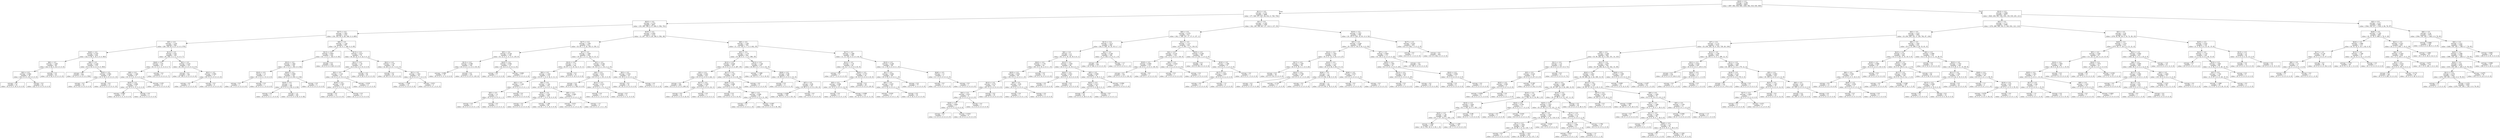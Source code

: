 digraph Tree {
node [shape=box] ;
0 [label="X[20] <= 0.5\nentropy = 3.169\nsamples = 8643\nvalue = [997, 964, 938, 969, 1000, 962, 918, 930, 965]"] ;
1 [label="X[11] <= 0.5\nentropy = 2.721\nsamples = 3966\nvalue = [77, 526, 357, 627, 84, 812, 0, 729, 754]"] ;
0 -> 1 [labeldistance=2.5, labelangle=45, headlabel="True"] ;
2 [label="X[23] <= 0.5\nentropy = 2.374\nsamples = 2657\nvalue = [35, 390, 188, 0, 57, 694, 0, 592, 701]"] ;
1 -> 2 ;
3 [label="X[17] <= 0.5\nentropy = 1.901\nsamples = 1341\nvalue = [34, 183, 85, 0, 28, 346, 0, 0, 665]"] ;
2 -> 3 ;
4 [label="X[5] <= 0.5\nentropy = 1.434\nsamples = 844\nvalue = [28, 156, 63, 0, 27, 0, 0, 0, 570]"] ;
3 -> 4 ;
5 [label="X[26] <= 0.5\nentropy = 0.797\nsamples = 659\nvalue = [22, 0, 58, 0, 16, 0, 0, 0, 563]"] ;
4 -> 5 ;
6 [label="X[8] <= 0.5\nentropy = 1.465\nsamples = 80\nvalue = [22, 0, 42, 0, 16, 0, 0, 0, 0]"] ;
5 -> 6 ;
7 [label="X[2] <= 0.5\nentropy = 0.982\nsamples = 38\nvalue = [22, 0, 0, 0, 16, 0, 0, 0, 0]"] ;
6 -> 7 ;
8 [label="entropy = 0.0\nsamples = 16\nvalue = [0, 0, 0, 0, 16, 0, 0, 0, 0]"] ;
7 -> 8 ;
9 [label="entropy = 0.0\nsamples = 22\nvalue = [22, 0, 0, 0, 0, 0, 0, 0, 0]"] ;
7 -> 9 ;
10 [label="entropy = 0.0\nsamples = 42\nvalue = [0, 0, 42, 0, 0, 0, 0, 0, 0]"] ;
6 -> 10 ;
11 [label="X[8] <= 0.5\nentropy = 0.182\nsamples = 579\nvalue = [0, 0, 16, 0, 0, 0, 0, 0, 563]"] ;
5 -> 11 ;
12 [label="entropy = 0.0\nsamples = 550\nvalue = [0, 0, 0, 0, 0, 0, 0, 0, 550]"] ;
11 -> 12 ;
13 [label="X[22] <= 0.5\nentropy = 0.992\nsamples = 29\nvalue = [0, 0, 16, 0, 0, 0, 0, 0, 13]"] ;
11 -> 13 ;
14 [label="entropy = 0.0\nsamples = 16\nvalue = [0, 0, 16, 0, 0, 0, 0, 0, 0]"] ;
13 -> 14 ;
15 [label="entropy = 0.0\nsamples = 13\nvalue = [0, 0, 0, 0, 0, 0, 0, 0, 13]"] ;
13 -> 15 ;
16 [label="X[13] <= 0.5\nentropy = 0.93\nsamples = 185\nvalue = [6, 156, 5, 0, 11, 0, 0, 0, 7]"] ;
4 -> 16 ;
17 [label="X[26] <= 0.5\nentropy = 1.93\nsamples = 34\nvalue = [0, 11, 5, 0, 11, 0, 0, 0, 7]"] ;
16 -> 17 ;
18 [label="X[8] <= 0.5\nentropy = 1.506\nsamples = 27\nvalue = [0, 11, 5, 0, 11, 0, 0, 0, 0]"] ;
17 -> 18 ;
19 [label="X[24] <= 0.5\nentropy = 0.998\nsamples = 21\nvalue = [0, 10, 0, 0, 11, 0, 0, 0, 0]"] ;
18 -> 19 ;
20 [label="entropy = 0.982\nsamples = 19\nvalue = [0, 8, 0, 0, 11, 0, 0, 0, 0]"] ;
19 -> 20 ;
21 [label="entropy = 0.0\nsamples = 2\nvalue = [0, 2, 0, 0, 0, 0, 0, 0, 0]"] ;
19 -> 21 ;
22 [label="entropy = 0.65\nsamples = 6\nvalue = [0, 1, 5, 0, 0, 0, 0, 0, 0]"] ;
18 -> 22 ;
23 [label="entropy = 0.0\nsamples = 7\nvalue = [0, 0, 0, 0, 0, 0, 0, 0, 7]"] ;
17 -> 23 ;
24 [label="X[2] <= 0.5\nentropy = 0.241\nsamples = 151\nvalue = [6, 145, 0, 0, 0, 0, 0, 0, 0]"] ;
16 -> 24 ;
25 [label="entropy = 0.0\nsamples = 140\nvalue = [0, 140, 0, 0, 0, 0, 0, 0, 0]"] ;
24 -> 25 ;
26 [label="X[21] <= 0.5\nentropy = 0.994\nsamples = 11\nvalue = [6, 5, 0, 0, 0, 0, 0, 0, 0]"] ;
24 -> 26 ;
27 [label="entropy = 0.0\nsamples = 5\nvalue = [0, 5, 0, 0, 0, 0, 0, 0, 0]"] ;
26 -> 27 ;
28 [label="entropy = 0.0\nsamples = 6\nvalue = [6, 0, 0, 0, 0, 0, 0, 0, 0]"] ;
26 -> 28 ;
29 [label="X[8] <= 0.5\nentropy = 1.342\nsamples = 497\nvalue = [6, 27, 22, 0, 1, 346, 0, 0, 95]"] ;
3 -> 29 ;
30 [label="X[13] <= 0.5\nentropy = 0.807\nsamples = 418\nvalue = [0, 1, 0, 0, 1, 324, 0, 0, 92]"] ;
29 -> 30 ;
31 [label="X[12] <= 0.5\nentropy = 1.082\nsamples = 193\nvalue = [0, 1, 0, 0, 1, 99, 0, 0, 92]"] ;
30 -> 31 ;
32 [label="X[10] <= 0.5\nentropy = 1.0\nsamples = 2\nvalue = [0, 1, 0, 0, 1, 0, 0, 0, 0]"] ;
31 -> 32 ;
33 [label="entropy = 0.0\nsamples = 1\nvalue = [0, 1, 0, 0, 0, 0, 0, 0, 0]"] ;
32 -> 33 ;
34 [label="entropy = 0.0\nsamples = 1\nvalue = [0, 0, 0, 0, 1, 0, 0, 0, 0]"] ;
32 -> 34 ;
35 [label="X[24] <= 0.5\nentropy = 0.999\nsamples = 191\nvalue = [0, 0, 0, 0, 0, 99, 0, 0, 92]"] ;
31 -> 35 ;
36 [label="X[18] <= 0.5\nentropy = 1.0\nsamples = 186\nvalue = [0, 0, 0, 0, 0, 94, 0, 0, 92]"] ;
35 -> 36 ;
37 [label="entropy = 0.0\nsamples = 1\nvalue = [0, 0, 0, 0, 0, 1, 0, 0, 0]"] ;
36 -> 37 ;
38 [label="entropy = 1.0\nsamples = 185\nvalue = [0, 0, 0, 0, 0, 93, 0, 0, 92]"] ;
36 -> 38 ;
39 [label="entropy = 0.0\nsamples = 5\nvalue = [0, 0, 0, 0, 0, 5, 0, 0, 0]"] ;
35 -> 39 ;
40 [label="entropy = 0.0\nsamples = 225\nvalue = [0, 0, 0, 0, 0, 225, 0, 0, 0]"] ;
30 -> 40 ;
41 [label="X[13] <= 0.5\nentropy = 2.017\nsamples = 79\nvalue = [6, 26, 22, 0, 0, 22, 0, 0, 3]"] ;
29 -> 41 ;
42 [label="X[21] <= 0.5\nentropy = 1.34\nsamples = 41\nvalue = [4, 0, 22, 0, 0, 15, 0, 0, 0]"] ;
41 -> 42 ;
43 [label="X[2] <= 0.5\nentropy = 1.125\nsamples = 21\nvalue = [4, 0, 2, 0, 0, 15, 0, 0, 0]"] ;
42 -> 43 ;
44 [label="X[18] <= 0.5\nentropy = 0.567\nsamples = 15\nvalue = [0, 0, 2, 0, 0, 13, 0, 0, 0]"] ;
43 -> 44 ;
45 [label="entropy = 0.0\nsamples = 13\nvalue = [0, 0, 0, 0, 0, 13, 0, 0, 0]"] ;
44 -> 45 ;
46 [label="entropy = 0.0\nsamples = 2\nvalue = [0, 0, 2, 0, 0, 0, 0, 0, 0]"] ;
44 -> 46 ;
47 [label="entropy = 0.918\nsamples = 6\nvalue = [4, 0, 0, 0, 0, 2, 0, 0, 0]"] ;
43 -> 47 ;
48 [label="entropy = 0.0\nsamples = 20\nvalue = [0, 0, 20, 0, 0, 0, 0, 0, 0]"] ;
42 -> 48 ;
49 [label="X[21] <= 0.5\nentropy = 1.337\nsamples = 38\nvalue = [2, 26, 0, 0, 0, 7, 0, 0, 3]"] ;
41 -> 49 ;
50 [label="entropy = 0.0\nsamples = 20\nvalue = [0, 20, 0, 0, 0, 0, 0, 0, 0]"] ;
49 -> 50 ;
51 [label="X[1] <= 0.5\nentropy = 1.841\nsamples = 18\nvalue = [2, 6, 0, 0, 0, 7, 0, 0, 3]"] ;
49 -> 51 ;
52 [label="entropy = 1.449\nsamples = 14\nvalue = [2, 6, 0, 0, 0, 6, 0, 0, 0]"] ;
51 -> 52 ;
53 [label="entropy = 0.811\nsamples = 4\nvalue = [0, 0, 0, 0, 0, 1, 0, 0, 3]"] ;
51 -> 53 ;
54 [label="X[19] <= 0.5\nentropy = 2.004\nsamples = 1316\nvalue = [1, 207, 103, 0, 29, 348, 0, 592, 36]"] ;
2 -> 54 ;
55 [label="X[17] <= 0.5\nentropy = 1.585\nsamples = 612\nvalue = [0, 95, 1, 0, 22, 343, 0, 150, 1]"] ;
54 -> 55 ;
56 [label="X[5] <= 0.5\nentropy = 0.744\nsamples = 158\nvalue = [0, 12, 0, 0, 11, 0, 0, 135, 0]"] ;
55 -> 56 ;
57 [label="X[13] <= 0.5\nentropy = 0.389\nsamples = 144\nvalue = [0, 0, 0, 0, 11, 0, 0, 133, 0]"] ;
56 -> 57 ;
58 [label="entropy = 0.982\nsamples = 19\nvalue = [0, 0, 0, 0, 11, 0, 0, 8, 0]"] ;
57 -> 58 ;
59 [label="entropy = 0.0\nsamples = 125\nvalue = [0, 0, 0, 0, 0, 0, 0, 125, 0]"] ;
57 -> 59 ;
60 [label="X[25] <= 0.5\nentropy = 0.592\nsamples = 14\nvalue = [0, 12, 0, 0, 0, 0, 0, 2, 0]"] ;
56 -> 60 ;
61 [label="entropy = 0.0\nsamples = 7\nvalue = [0, 7, 0, 0, 0, 0, 0, 0, 0]"] ;
60 -> 61 ;
62 [label="entropy = 0.863\nsamples = 7\nvalue = [0, 5, 0, 0, 0, 0, 0, 2, 0]"] ;
60 -> 62 ;
63 [label="X[7] <= 0.5\nentropy = 1.085\nsamples = 454\nvalue = [0, 83, 1, 0, 11, 343, 0, 15, 1]"] ;
55 -> 63 ;
64 [label="X[14] <= 0.5\nentropy = 1.73\nsamples = 124\nvalue = [0, 67, 1, 0, 10, 32, 0, 13, 1]"] ;
63 -> 64 ;
65 [label="X[0] <= 0.5\nentropy = 1.442\nsamples = 114\nvalue = [0, 67, 1, 0, 0, 32, 0, 13, 1]"] ;
64 -> 65 ;
66 [label="X[2] <= 0.5\nentropy = 1.149\nsamples = 7\nvalue = [0, 0, 0, 0, 0, 5, 0, 1, 1]"] ;
65 -> 66 ;
67 [label="X[5] <= 0.5\nentropy = 1.0\nsamples = 2\nvalue = [0, 0, 0, 0, 0, 0, 0, 1, 1]"] ;
66 -> 67 ;
68 [label="entropy = 0.0\nsamples = 1\nvalue = [0, 0, 0, 0, 0, 0, 0, 1, 0]"] ;
67 -> 68 ;
69 [label="entropy = 0.0\nsamples = 1\nvalue = [0, 0, 0, 0, 0, 0, 0, 0, 1]"] ;
67 -> 69 ;
70 [label="entropy = 0.0\nsamples = 5\nvalue = [0, 0, 0, 0, 0, 5, 0, 0, 0]"] ;
66 -> 70 ;
71 [label="X[4] <= 0.5\nentropy = 1.341\nsamples = 107\nvalue = [0, 67, 1, 0, 0, 27, 0, 12, 0]"] ;
65 -> 71 ;
72 [label="X[26] <= 0.5\nentropy = 1.254\nsamples = 100\nvalue = [0, 67, 1, 0, 0, 23, 0, 9, 0]"] ;
71 -> 72 ;
73 [label="entropy = 0.0\nsamples = 6\nvalue = [0, 6, 0, 0, 0, 0, 0, 0, 0]"] ;
72 -> 73 ;
74 [label="entropy = 1.296\nsamples = 94\nvalue = [0, 61, 1, 0, 0, 23, 0, 9, 0]"] ;
72 -> 74 ;
75 [label="X[6] <= 0.5\nentropy = 0.985\nsamples = 7\nvalue = [0, 0, 0, 0, 0, 4, 0, 3, 0]"] ;
71 -> 75 ;
76 [label="entropy = 0.971\nsamples = 5\nvalue = [0, 0, 0, 0, 0, 3, 0, 2, 0]"] ;
75 -> 76 ;
77 [label="entropy = 1.0\nsamples = 2\nvalue = [0, 0, 0, 0, 0, 1, 0, 1, 0]"] ;
75 -> 77 ;
78 [label="entropy = 0.0\nsamples = 10\nvalue = [0, 0, 0, 0, 10, 0, 0, 0, 0]"] ;
64 -> 78 ;
79 [label="X[1] <= 0.5\nentropy = 0.362\nsamples = 330\nvalue = [0, 16, 0, 0, 1, 311, 0, 2, 0]"] ;
63 -> 79 ;
80 [label="X[4] <= 0.5\nentropy = 0.031\nsamples = 312\nvalue = [0, 0, 0, 0, 1, 311, 0, 0, 0]"] ;
79 -> 80 ;
81 [label="entropy = 0.0\nsamples = 300\nvalue = [0, 0, 0, 0, 0, 300, 0, 0, 0]"] ;
80 -> 81 ;
82 [label="X[12] <= 0.5\nentropy = 0.414\nsamples = 12\nvalue = [0, 0, 0, 0, 1, 11, 0, 0, 0]"] ;
80 -> 82 ;
83 [label="entropy = 0.0\nsamples = 1\nvalue = [0, 0, 0, 0, 1, 0, 0, 0, 0]"] ;
82 -> 83 ;
84 [label="entropy = 0.0\nsamples = 11\nvalue = [0, 0, 0, 0, 0, 11, 0, 0, 0]"] ;
82 -> 84 ;
85 [label="X[3] <= 0.5\nentropy = 0.503\nsamples = 18\nvalue = [0, 16, 0, 0, 0, 0, 0, 2, 0]"] ;
79 -> 85 ;
86 [label="entropy = 0.0\nsamples = 16\nvalue = [0, 16, 0, 0, 0, 0, 0, 0, 0]"] ;
85 -> 86 ;
87 [label="entropy = 0.0\nsamples = 2\nvalue = [0, 0, 0, 0, 0, 0, 0, 2, 0]"] ;
85 -> 87 ;
88 [label="X[8] <= 0.5\nentropy = 1.593\nsamples = 704\nvalue = [1, 112, 102, 0, 7, 5, 0, 442, 35]"] ;
54 -> 88 ;
89 [label="X[5] <= 0.5\nentropy = 1.175\nsamples = 544\nvalue = [0, 99, 0, 0, 7, 5, 0, 398, 35]"] ;
88 -> 89 ;
90 [label="X[12] <= 0.5\nentropy = 0.629\nsamples = 307\nvalue = [0, 0, 0, 0, 0, 5, 0, 267, 35]"] ;
89 -> 90 ;
91 [label="X[3] <= 0.5\nentropy = 0.041\nsamples = 223\nvalue = [0, 0, 0, 0, 0, 0, 0, 222, 1]"] ;
90 -> 91 ;
92 [label="entropy = 0.0\nsamples = 200\nvalue = [0, 0, 0, 0, 0, 0, 0, 200, 0]"] ;
91 -> 92 ;
93 [label="X[17] <= 0.5\nentropy = 0.258\nsamples = 23\nvalue = [0, 0, 0, 0, 0, 0, 0, 22, 1]"] ;
91 -> 93 ;
94 [label="entropy = 0.0\nsamples = 22\nvalue = [0, 0, 0, 0, 0, 0, 0, 22, 0]"] ;
93 -> 94 ;
95 [label="entropy = 0.0\nsamples = 1\nvalue = [0, 0, 0, 0, 0, 0, 0, 0, 1]"] ;
93 -> 95 ;
96 [label="X[17] <= 0.5\nentropy = 1.253\nsamples = 84\nvalue = [0, 0, 0, 0, 0, 5, 0, 45, 34]"] ;
90 -> 96 ;
97 [label="X[26] <= 0.5\nentropy = 0.986\nsamples = 79\nvalue = [0, 0, 0, 0, 0, 0, 0, 45, 34]"] ;
96 -> 97 ;
98 [label="entropy = 0.0\nsamples = 14\nvalue = [0, 0, 0, 0, 0, 0, 0, 14, 0]"] ;
97 -> 98 ;
99 [label="X[6] <= 0.5\nentropy = 0.998\nsamples = 65\nvalue = [0, 0, 0, 0, 0, 0, 0, 31, 34]"] ;
97 -> 99 ;
100 [label="entropy = 0.0\nsamples = 1\nvalue = [0, 0, 0, 0, 0, 0, 0, 1, 0]"] ;
99 -> 100 ;
101 [label="entropy = 0.997\nsamples = 64\nvalue = [0, 0, 0, 0, 0, 0, 0, 30, 34]"] ;
99 -> 101 ;
102 [label="entropy = 0.0\nsamples = 5\nvalue = [0, 0, 0, 0, 0, 5, 0, 0, 0]"] ;
96 -> 102 ;
103 [label="X[12] <= 0.5\nentropy = 1.149\nsamples = 237\nvalue = [0, 99, 0, 0, 7, 0, 0, 131, 0]"] ;
89 -> 103 ;
104 [label="entropy = 1.468\nsamples = 45\nvalue = [0, 19, 0, 0, 7, 0, 0, 19, 0]"] ;
103 -> 104 ;
105 [label="X[26] <= 0.5\nentropy = 0.98\nsamples = 192\nvalue = [0, 80, 0, 0, 0, 0, 0, 112, 0]"] ;
103 -> 105 ;
106 [label="entropy = 0.0\nsamples = 11\nvalue = [0, 0, 0, 0, 0, 0, 0, 11, 0]"] ;
105 -> 106 ;
107 [label="X[7] <= 0.5\nentropy = 0.99\nsamples = 181\nvalue = [0, 80, 0, 0, 0, 0, 0, 101, 0]"] ;
105 -> 107 ;
108 [label="entropy = 0.989\nsamples = 180\nvalue = [0, 79, 0, 0, 0, 0, 0, 101, 0]"] ;
107 -> 108 ;
109 [label="entropy = 0.0\nsamples = 1\nvalue = [0, 1, 0, 0, 0, 0, 0, 0, 0]"] ;
107 -> 109 ;
110 [label="X[17] <= 0.5\nentropy = 1.266\nsamples = 160\nvalue = [1, 13, 102, 0, 0, 0, 0, 44, 0]"] ;
88 -> 110 ;
111 [label="X[12] <= 0.5\nentropy = 1.18\nsamples = 62\nvalue = [0, 12, 7, 0, 0, 0, 0, 43, 0]"] ;
110 -> 111 ;
112 [label="entropy = 0.0\nsamples = 7\nvalue = [0, 0, 7, 0, 0, 0, 0, 0, 0]"] ;
111 -> 112 ;
113 [label="X[25] <= 0.5\nentropy = 0.757\nsamples = 55\nvalue = [0, 12, 0, 0, 0, 0, 0, 43, 0]"] ;
111 -> 113 ;
114 [label="X[5] <= 0.5\nentropy = 0.996\nsamples = 26\nvalue = [0, 12, 0, 0, 0, 0, 0, 14, 0]"] ;
113 -> 114 ;
115 [label="entropy = 0.0\nsamples = 3\nvalue = [0, 0, 0, 0, 0, 0, 0, 3, 0]"] ;
114 -> 115 ;
116 [label="entropy = 0.999\nsamples = 23\nvalue = [0, 12, 0, 0, 0, 0, 0, 11, 0]"] ;
114 -> 116 ;
117 [label="entropy = 0.0\nsamples = 29\nvalue = [0, 0, 0, 0, 0, 0, 0, 29, 0]"] ;
113 -> 117 ;
118 [label="X[10] <= 0.5\nentropy = 0.246\nsamples = 98\nvalue = [1, 1, 95, 0, 0, 0, 0, 1, 0]"] ;
110 -> 118 ;
119 [label="X[1] <= 0.5\nentropy = 0.084\nsamples = 96\nvalue = [0, 0, 95, 0, 0, 0, 0, 1, 0]"] ;
118 -> 119 ;
120 [label="X[5] <= 0.5\nentropy = 0.297\nsamples = 19\nvalue = [0, 0, 18, 0, 0, 0, 0, 1, 0]"] ;
119 -> 120 ;
121 [label="entropy = 0.918\nsamples = 3\nvalue = [0, 0, 2, 0, 0, 0, 0, 1, 0]"] ;
120 -> 121 ;
122 [label="entropy = 0.0\nsamples = 16\nvalue = [0, 0, 16, 0, 0, 0, 0, 0, 0]"] ;
120 -> 122 ;
123 [label="entropy = 0.0\nsamples = 77\nvalue = [0, 0, 77, 0, 0, 0, 0, 0, 0]"] ;
119 -> 123 ;
124 [label="X[26] <= 0.5\nentropy = 1.0\nsamples = 2\nvalue = [1, 1, 0, 0, 0, 0, 0, 0, 0]"] ;
118 -> 124 ;
125 [label="entropy = 0.0\nsamples = 1\nvalue = [0, 1, 0, 0, 0, 0, 0, 0, 0]"] ;
124 -> 125 ;
126 [label="entropy = 0.0\nsamples = 1\nvalue = [1, 0, 0, 0, 0, 0, 0, 0, 0]"] ;
124 -> 126 ;
127 [label="X[1] <= 0.5\nentropy = 2.345\nsamples = 1309\nvalue = [42, 136, 169, 627, 27, 118, 0, 137, 53]"] ;
1 -> 127 ;
128 [label="X[6] <= 0.5\nentropy = 2.279\nsamples = 511\nvalue = [42, 1, 169, 107, 17, 37, 0, 137, 1]"] ;
127 -> 128 ;
129 [label="X[13] <= 0.5\nentropy = 1.873\nsamples = 289\nvalue = [42, 0, 169, 19, 16, 35, 0, 7, 1]"] ;
128 -> 129 ;
130 [label="X[0] <= 0.5\nentropy = 2.3\nsamples = 123\nvalue = [41, 0, 5, 19, 16, 35, 0, 6, 1]"] ;
129 -> 130 ;
131 [label="X[22] <= 0.5\nentropy = 1.178\nsamples = 63\nvalue = [41, 0, 0, 19, 2, 0, 0, 1, 0]"] ;
130 -> 131 ;
132 [label="X[25] <= 0.5\nentropy = 0.854\nsamples = 49\nvalue = [41, 0, 0, 5, 2, 0, 0, 1, 0]"] ;
131 -> 132 ;
133 [label="X[12] <= 0.5\nentropy = 0.271\nsamples = 43\nvalue = [41, 0, 0, 0, 2, 0, 0, 0, 0]"] ;
132 -> 133 ;
134 [label="X[4] <= 0.5\nentropy = 0.811\nsamples = 8\nvalue = [6, 0, 0, 0, 2, 0, 0, 0, 0]"] ;
133 -> 134 ;
135 [label="X[26] <= 0.5\nentropy = 0.863\nsamples = 7\nvalue = [5, 0, 0, 0, 2, 0, 0, 0, 0]"] ;
134 -> 135 ;
136 [label="entropy = 0.0\nsamples = 1\nvalue = [1, 0, 0, 0, 0, 0, 0, 0, 0]"] ;
135 -> 136 ;
137 [label="entropy = 0.918\nsamples = 6\nvalue = [4, 0, 0, 0, 2, 0, 0, 0, 0]"] ;
135 -> 137 ;
138 [label="entropy = 0.0\nsamples = 1\nvalue = [1, 0, 0, 0, 0, 0, 0, 0, 0]"] ;
134 -> 138 ;
139 [label="entropy = 0.0\nsamples = 35\nvalue = [35, 0, 0, 0, 0, 0, 0, 0, 0]"] ;
133 -> 139 ;
140 [label="X[5] <= 0.5\nentropy = 0.65\nsamples = 6\nvalue = [0, 0, 0, 5, 0, 0, 0, 1, 0]"] ;
132 -> 140 ;
141 [label="entropy = 0.0\nsamples = 1\nvalue = [0, 0, 0, 0, 0, 0, 0, 1, 0]"] ;
140 -> 141 ;
142 [label="entropy = 0.0\nsamples = 5\nvalue = [0, 0, 0, 5, 0, 0, 0, 0, 0]"] ;
140 -> 142 ;
143 [label="entropy = 0.0\nsamples = 14\nvalue = [0, 0, 0, 14, 0, 0, 0, 0, 0]"] ;
131 -> 143 ;
144 [label="X[12] <= 0.5\nentropy = 1.639\nsamples = 60\nvalue = [0, 0, 5, 0, 14, 35, 0, 5, 1]"] ;
130 -> 144 ;
145 [label="X[22] <= 0.5\nentropy = 0.831\nsamples = 19\nvalue = [0, 0, 5, 0, 14, 0, 0, 0, 0]"] ;
144 -> 145 ;
146 [label="entropy = 0.0\nsamples = 5\nvalue = [0, 0, 5, 0, 0, 0, 0, 0, 0]"] ;
145 -> 146 ;
147 [label="entropy = 0.0\nsamples = 14\nvalue = [0, 0, 0, 0, 14, 0, 0, 0, 0]"] ;
145 -> 147 ;
148 [label="X[5] <= 0.5\nentropy = 0.696\nsamples = 41\nvalue = [0, 0, 0, 0, 0, 35, 0, 5, 1]"] ;
144 -> 148 ;
149 [label="X[22] <= 0.5\nentropy = 0.211\nsamples = 30\nvalue = [0, 0, 0, 0, 0, 29, 0, 0, 1]"] ;
148 -> 149 ;
150 [label="entropy = 0.0\nsamples = 29\nvalue = [0, 0, 0, 0, 0, 29, 0, 0, 0]"] ;
149 -> 150 ;
151 [label="entropy = 0.0\nsamples = 1\nvalue = [0, 0, 0, 0, 0, 0, 0, 0, 1]"] ;
149 -> 151 ;
152 [label="entropy = 0.994\nsamples = 11\nvalue = [0, 0, 0, 0, 0, 6, 0, 5, 0]"] ;
148 -> 152 ;
153 [label="X[2] <= 0.5\nentropy = 0.106\nsamples = 166\nvalue = [1, 0, 164, 0, 0, 0, 0, 1, 0]"] ;
129 -> 153 ;
154 [label="entropy = 0.0\nsamples = 164\nvalue = [0, 0, 164, 0, 0, 0, 0, 0, 0]"] ;
153 -> 154 ;
155 [label="entropy = 1.0\nsamples = 2\nvalue = [1, 0, 0, 0, 0, 0, 0, 1, 0]"] ;
153 -> 155 ;
156 [label="X[21] <= 0.5\nentropy = 1.113\nsamples = 222\nvalue = [0, 1, 0, 88, 1, 2, 0, 130, 0]"] ;
128 -> 156 ;
157 [label="X[2] <= 0.5\nentropy = 0.218\nsamples = 134\nvalue = [0, 1, 0, 3, 0, 0, 0, 130, 0]"] ;
156 -> 157 ;
158 [label="X[18] <= 0.5\nentropy = 0.065\nsamples = 131\nvalue = [0, 0, 0, 1, 0, 0, 0, 130, 0]"] ;
157 -> 158 ;
159 [label="entropy = 0.0\nsamples = 130\nvalue = [0, 0, 0, 0, 0, 0, 0, 130, 0]"] ;
158 -> 159 ;
160 [label="entropy = 0.0\nsamples = 1\nvalue = [0, 0, 0, 1, 0, 0, 0, 0, 0]"] ;
158 -> 160 ;
161 [label="X[4] <= 0.5\nentropy = 0.918\nsamples = 3\nvalue = [0, 1, 0, 2, 0, 0, 0, 0, 0]"] ;
157 -> 161 ;
162 [label="entropy = 0.0\nsamples = 1\nvalue = [0, 1, 0, 0, 0, 0, 0, 0, 0]"] ;
161 -> 162 ;
163 [label="entropy = 0.0\nsamples = 2\nvalue = [0, 0, 0, 2, 0, 0, 0, 0, 0]"] ;
161 -> 163 ;
164 [label="X[25] <= 0.5\nentropy = 0.246\nsamples = 88\nvalue = [0, 0, 0, 85, 1, 2, 0, 0, 0]"] ;
156 -> 164 ;
165 [label="entropy = 0.0\nsamples = 80\nvalue = [0, 0, 0, 80, 0, 0, 0, 0, 0]"] ;
164 -> 165 ;
166 [label="X[16] <= 0.5\nentropy = 1.299\nsamples = 8\nvalue = [0, 0, 0, 5, 1, 2, 0, 0, 0]"] ;
164 -> 166 ;
167 [label="X[17] <= 0.5\nentropy = 0.863\nsamples = 7\nvalue = [0, 0, 0, 5, 0, 2, 0, 0, 0]"] ;
166 -> 167 ;
168 [label="entropy = 0.0\nsamples = 3\nvalue = [0, 0, 0, 3, 0, 0, 0, 0, 0]"] ;
167 -> 168 ;
169 [label="entropy = 1.0\nsamples = 4\nvalue = [0, 0, 0, 2, 0, 2, 0, 0, 0]"] ;
167 -> 169 ;
170 [label="entropy = 0.0\nsamples = 1\nvalue = [0, 0, 0, 0, 1, 0, 0, 0, 0]"] ;
166 -> 170 ;
171 [label="X[19] <= 0.5\nentropy = 1.507\nsamples = 798\nvalue = [0, 135, 0, 520, 10, 81, 0, 0, 52]"] ;
127 -> 171 ;
172 [label="X[5] <= 0.5\nentropy = 2.028\nsamples = 395\nvalue = [0, 135, 0, 118, 9, 81, 0, 0, 52]"] ;
171 -> 172 ;
173 [label="X[12] <= 0.5\nentropy = 1.502\nsamples = 224\nvalue = [0, 0, 0, 112, 4, 81, 0, 0, 27]"] ;
172 -> 173 ;
174 [label="X[17] <= 0.5\nentropy = 1.387\nsamples = 59\nvalue = [0, 0, 0, 30, 4, 1, 0, 0, 24]"] ;
173 -> 174 ;
175 [label="entropy = 0.0\nsamples = 30\nvalue = [0, 0, 0, 30, 0, 0, 0, 0, 0]"] ;
174 -> 175 ;
176 [label="X[22] <= 0.5\nentropy = 0.788\nsamples = 29\nvalue = [0, 0, 0, 0, 4, 1, 0, 0, 24]"] ;
174 -> 176 ;
177 [label="entropy = 0.0\nsamples = 24\nvalue = [0, 0, 0, 0, 0, 0, 0, 0, 24]"] ;
176 -> 177 ;
178 [label="entropy = 0.722\nsamples = 5\nvalue = [0, 0, 0, 0, 4, 1, 0, 0, 0]"] ;
176 -> 178 ;
179 [label="X[16] <= 0.5\nentropy = 1.113\nsamples = 165\nvalue = [0, 0, 0, 82, 0, 80, 0, 0, 3]"] ;
173 -> 179 ;
180 [label="X[26] <= 0.5\nentropy = 1.0\nsamples = 160\nvalue = [0, 0, 0, 80, 0, 80, 0, 0, 0]"] ;
179 -> 180 ;
181 [label="entropy = 0.0\nsamples = 4\nvalue = [0, 0, 0, 0, 0, 4, 0, 0, 0]"] ;
180 -> 181 ;
182 [label="entropy = 1.0\nsamples = 156\nvalue = [0, 0, 0, 80, 0, 76, 0, 0, 0]"] ;
180 -> 182 ;
183 [label="X[26] <= 0.5\nentropy = 0.971\nsamples = 5\nvalue = [0, 0, 0, 2, 0, 0, 0, 0, 3]"] ;
179 -> 183 ;
184 [label="entropy = 0.0\nsamples = 2\nvalue = [0, 0, 0, 2, 0, 0, 0, 0, 0]"] ;
183 -> 184 ;
185 [label="entropy = 0.0\nsamples = 3\nvalue = [0, 0, 0, 0, 0, 0, 0, 0, 3]"] ;
183 -> 185 ;
186 [label="X[7] <= 0.5\nentropy = 0.993\nsamples = 171\nvalue = [0, 135, 0, 6, 5, 0, 0, 0, 25]"] ;
172 -> 186 ;
187 [label="X[24] <= 0.5\nentropy = 1.581\nsamples = 41\nvalue = [0, 5, 0, 6, 5, 0, 0, 0, 25]"] ;
186 -> 187 ;
188 [label="X[13] <= 0.5\nentropy = 0.65\nsamples = 30\nvalue = [0, 0, 0, 0, 5, 0, 0, 0, 25]"] ;
187 -> 188 ;
189 [label="entropy = 0.0\nsamples = 5\nvalue = [0, 0, 0, 0, 5, 0, 0, 0, 0]"] ;
188 -> 189 ;
190 [label="entropy = 0.0\nsamples = 25\nvalue = [0, 0, 0, 0, 0, 0, 0, 0, 25]"] ;
188 -> 190 ;
191 [label="X[22] <= 0.5\nentropy = 0.994\nsamples = 11\nvalue = [0, 5, 0, 6, 0, 0, 0, 0, 0]"] ;
187 -> 191 ;
192 [label="entropy = 0.0\nsamples = 6\nvalue = [0, 0, 0, 6, 0, 0, 0, 0, 0]"] ;
191 -> 192 ;
193 [label="entropy = 0.0\nsamples = 5\nvalue = [0, 5, 0, 0, 0, 0, 0, 0, 0]"] ;
191 -> 193 ;
194 [label="entropy = 0.0\nsamples = 130\nvalue = [0, 130, 0, 0, 0, 0, 0, 0, 0]"] ;
186 -> 194 ;
195 [label="X[17] <= 0.5\nentropy = 0.025\nsamples = 403\nvalue = [0, 0, 0, 402, 1, 0, 0, 0, 0]"] ;
171 -> 195 ;
196 [label="entropy = 0.0\nsamples = 1\nvalue = [0, 0, 0, 0, 1, 0, 0, 0, 0]"] ;
195 -> 196 ;
197 [label="entropy = 0.0\nsamples = 402\nvalue = [0, 0, 0, 402, 0, 0, 0, 0, 0]"] ;
195 -> 197 ;
198 [label="X[14] <= 0.5\nentropy = 2.909\nsamples = 4677\nvalue = [920, 438, 581, 342, 916, 150, 918, 201, 211]"] ;
0 -> 198 [labeldistance=2.5, labelangle=-45, headlabel="False"] ;
199 [label="X[2] <= 0.5\nentropy = 2.711\nsamples = 2596\nvalue = [376, 296, 364, 341, 0, 148, 834, 123, 114]"] ;
198 -> 199 ;
200 [label="X[4] <= 0.5\nentropy = 2.437\nsamples = 1952\nvalue = [0, 254, 295, 321, 0, 129, 762, 87, 104]"] ;
199 -> 200 ;
201 [label="X[7] <= 0.5\nentropy = 2.172\nsamples = 1533\nvalue = [0, 254, 262, 55, 0, 103, 729, 26, 104]"] ;
200 -> 201 ;
202 [label="X[8] <= 0.5\nentropy = 2.304\nsamples = 909\nvalue = [0, 59, 262, 42, 0, 100, 331, 14, 101]"] ;
201 -> 202 ;
203 [label="X[11] <= 0.5\nentropy = 1.27\nsamples = 147\nvalue = [0, 0, 0, 0, 0, 67, 9, 0, 71]"] ;
202 -> 203 ;
204 [label="X[3] <= 0.5\nentropy = 0.525\nsamples = 76\nvalue = [0, 0, 0, 0, 0, 67, 9, 0, 0]"] ;
203 -> 204 ;
205 [label="X[22] <= 0.5\nentropy = 0.991\nsamples = 9\nvalue = [0, 0, 0, 0, 0, 5, 4, 0, 0]"] ;
204 -> 205 ;
206 [label="entropy = 0.954\nsamples = 8\nvalue = [0, 0, 0, 0, 0, 5, 3, 0, 0]"] ;
205 -> 206 ;
207 [label="entropy = 0.0\nsamples = 1\nvalue = [0, 0, 0, 0, 0, 0, 1, 0, 0]"] ;
205 -> 207 ;
208 [label="entropy = 0.383\nsamples = 67\nvalue = [0, 0, 0, 0, 0, 62, 5, 0, 0]"] ;
204 -> 208 ;
209 [label="entropy = 0.0\nsamples = 71\nvalue = [0, 0, 0, 0, 0, 0, 0, 0, 71]"] ;
203 -> 209 ;
210 [label="X[21] <= 0.5\nentropy = 2.057\nsamples = 762\nvalue = [0, 59, 262, 42, 0, 33, 322, 14, 30]"] ;
202 -> 210 ;
211 [label="X[22] <= 0.5\nentropy = 1.943\nsamples = 719\nvalue = [0, 59, 262, 42, 0, 24, 309, 14, 9]"] ;
210 -> 211 ;
212 [label="X[1] <= 0.5\nentropy = 1.888\nsamples = 600\nvalue = [0, 30, 247, 32, 0, 22, 246, 14, 9]"] ;
211 -> 212 ;
213 [label="X[10] <= 0.5\nentropy = 1.732\nsamples = 309\nvalue = [0, 3, 162, 23, 0, 10, 99, 3, 9]"] ;
212 -> 213 ;
214 [label="X[16] <= 0.5\nentropy = 1.604\nsamples = 300\nvalue = [0, 3, 162, 23, 0, 3, 99, 1, 9]"] ;
213 -> 214 ;
215 [label="X[25] <= 0.5\nentropy = 1.56\nsamples = 288\nvalue = [0, 3, 157, 16, 0, 3, 99, 1, 9]"] ;
214 -> 215 ;
216 [label="entropy = 1.549\nsamples = 278\nvalue = [0, 2, 154, 16, 0, 3, 93, 1, 9]"] ;
215 -> 216 ;
217 [label="entropy = 1.295\nsamples = 10\nvalue = [0, 1, 3, 0, 0, 0, 6, 0, 0]"] ;
215 -> 217 ;
218 [label="entropy = 0.98\nsamples = 12\nvalue = [0, 0, 5, 7, 0, 0, 0, 0, 0]"] ;
214 -> 218 ;
219 [label="X[24] <= 0.5\nentropy = 0.764\nsamples = 9\nvalue = [0, 0, 0, 0, 0, 7, 0, 2, 0]"] ;
213 -> 219 ;
220 [label="entropy = 0.0\nsamples = 3\nvalue = [0, 0, 0, 0, 0, 3, 0, 0, 0]"] ;
219 -> 220 ;
221 [label="entropy = 0.918\nsamples = 6\nvalue = [0, 0, 0, 0, 0, 4, 0, 2, 0]"] ;
219 -> 221 ;
222 [label="X[10] <= 0.5\nentropy = 1.858\nsamples = 291\nvalue = [0, 27, 85, 9, 0, 12, 147, 11, 0]"] ;
212 -> 222 ;
223 [label="X[25] <= 0.5\nentropy = 1.937\nsamples = 265\nvalue = [0, 27, 85, 9, 0, 12, 121, 11, 0]"] ;
222 -> 223 ;
224 [label="X[9] <= 0.5\nentropy = 1.834\nsamples = 247\nvalue = [0, 25, 80, 3, 0, 12, 118, 9, 0]"] ;
223 -> 224 ;
225 [label="X[17] <= 0.5\nentropy = 1.802\nsamples = 244\nvalue = [0, 24, 80, 3, 0, 12, 118, 7, 0]"] ;
224 -> 225 ;
226 [label="entropy = 0.0\nsamples = 3\nvalue = [0, 0, 0, 0, 0, 0, 3, 0, 0]"] ;
225 -> 226 ;
227 [label="entropy = 1.811\nsamples = 241\nvalue = [0, 24, 80, 3, 0, 12, 115, 7, 0]"] ;
225 -> 227 ;
228 [label="entropy = 0.918\nsamples = 3\nvalue = [0, 1, 0, 0, 0, 0, 0, 2, 0]"] ;
224 -> 228 ;
229 [label="X[17] <= 0.5\nentropy = 2.177\nsamples = 18\nvalue = [0, 2, 5, 6, 0, 0, 3, 2, 0]"] ;
223 -> 229 ;
230 [label="X[11] <= 0.5\nentropy = 1.459\nsamples = 6\nvalue = [0, 0, 3, 0, 0, 0, 1, 2, 0]"] ;
229 -> 230 ;
231 [label="entropy = 0.811\nsamples = 4\nvalue = [0, 0, 3, 0, 0, 0, 0, 1, 0]"] ;
230 -> 231 ;
232 [label="entropy = 1.0\nsamples = 2\nvalue = [0, 0, 0, 0, 0, 0, 1, 1, 0]"] ;
230 -> 232 ;
233 [label="entropy = 1.792\nsamples = 12\nvalue = [0, 2, 2, 6, 0, 0, 2, 0, 0]"] ;
229 -> 233 ;
234 [label="entropy = 0.0\nsamples = 26\nvalue = [0, 0, 0, 0, 0, 0, 26, 0, 0]"] ;
222 -> 234 ;
235 [label="X[12] <= 0.5\nentropy = 1.758\nsamples = 119\nvalue = [0, 29, 15, 10, 0, 2, 63, 0, 0]"] ;
211 -> 235 ;
236 [label="X[17] <= 0.5\nentropy = 0.976\nsamples = 49\nvalue = [0, 29, 0, 0, 0, 0, 20, 0, 0]"] ;
235 -> 236 ;
237 [label="entropy = 0.0\nsamples = 3\nvalue = [0, 3, 0, 0, 0, 0, 0, 0, 0]"] ;
236 -> 237 ;
238 [label="entropy = 0.988\nsamples = 46\nvalue = [0, 26, 0, 0, 0, 0, 20, 0, 0]"] ;
236 -> 238 ;
239 [label="X[9] <= 0.5\nentropy = 1.456\nsamples = 70\nvalue = [0, 0, 15, 10, 0, 2, 43, 0, 0]"] ;
235 -> 239 ;
240 [label="X[3] <= 0.5\nentropy = 1.289\nsamples = 57\nvalue = [0, 0, 7, 10, 0, 1, 39, 0, 0]"] ;
239 -> 240 ;
241 [label="entropy = 0.0\nsamples = 1\nvalue = [0, 0, 1, 0, 0, 0, 0, 0, 0]"] ;
240 -> 241 ;
242 [label="X[11] <= 0.5\nentropy = 1.256\nsamples = 56\nvalue = [0, 0, 6, 10, 0, 1, 39, 0, 0]"] ;
240 -> 242 ;
243 [label="entropy = 0.0\nsamples = 1\nvalue = [0, 0, 0, 0, 0, 0, 1, 0, 0]"] ;
242 -> 243 ;
244 [label="X[26] <= 0.5\nentropy = 1.27\nsamples = 55\nvalue = [0, 0, 6, 10, 0, 1, 38, 0, 0]"] ;
242 -> 244 ;
245 [label="entropy = 0.0\nsamples = 1\nvalue = [0, 0, 0, 0, 0, 0, 1, 0, 0]"] ;
244 -> 245 ;
246 [label="entropy = 1.283\nsamples = 54\nvalue = [0, 0, 6, 10, 0, 1, 37, 0, 0]"] ;
244 -> 246 ;
247 [label="X[5] <= 0.5\nentropy = 1.239\nsamples = 13\nvalue = [0, 0, 8, 0, 0, 1, 4, 0, 0]"] ;
239 -> 247 ;
248 [label="entropy = 0.946\nsamples = 11\nvalue = [0, 0, 7, 0, 0, 0, 4, 0, 0]"] ;
247 -> 248 ;
249 [label="entropy = 1.0\nsamples = 2\nvalue = [0, 0, 1, 0, 0, 1, 0, 0, 0]"] ;
247 -> 249 ;
250 [label="X[26] <= 0.5\nentropy = 1.499\nsamples = 43\nvalue = [0, 0, 0, 0, 0, 9, 13, 0, 21]"] ;
210 -> 250 ;
251 [label="entropy = 0.985\nsamples = 21\nvalue = [0, 0, 0, 0, 0, 9, 12, 0, 0]"] ;
250 -> 251 ;
252 [label="entropy = 0.267\nsamples = 22\nvalue = [0, 0, 0, 0, 0, 0, 1, 0, 21]"] ;
250 -> 252 ;
253 [label="X[12] <= 0.5\nentropy = 1.238\nsamples = 624\nvalue = [0, 195, 0, 13, 0, 3, 398, 12, 3]"] ;
201 -> 253 ;
254 [label="X[21] <= 0.5\nentropy = 0.042\nsamples = 220\nvalue = [0, 0, 0, 0, 0, 1, 219, 0, 0]"] ;
253 -> 254 ;
255 [label="entropy = 0.0\nsamples = 218\nvalue = [0, 0, 0, 0, 0, 0, 218, 0, 0]"] ;
254 -> 255 ;
256 [label="X[24] <= 0.5\nentropy = 1.0\nsamples = 2\nvalue = [0, 0, 0, 0, 0, 1, 1, 0, 0]"] ;
254 -> 256 ;
257 [label="entropy = 0.0\nsamples = 1\nvalue = [0, 0, 0, 0, 0, 0, 1, 0, 0]"] ;
256 -> 257 ;
258 [label="entropy = 0.0\nsamples = 1\nvalue = [0, 0, 0, 0, 0, 1, 0, 0, 0]"] ;
256 -> 258 ;
259 [label="X[11] <= 0.5\nentropy = 1.428\nsamples = 404\nvalue = [0, 195, 0, 13, 0, 2, 179, 12, 3]"] ;
253 -> 259 ;
260 [label="X[16] <= 0.5\nentropy = 0.121\nsamples = 182\nvalue = [0, 0, 0, 0, 0, 0, 179, 0, 3]"] ;
259 -> 260 ;
261 [label="entropy = 0.0\nsamples = 179\nvalue = [0, 0, 0, 0, 0, 0, 179, 0, 0]"] ;
260 -> 261 ;
262 [label="entropy = 0.0\nsamples = 3\nvalue = [0, 0, 0, 0, 0, 0, 0, 0, 3]"] ;
260 -> 262 ;
263 [label="X[5] <= 0.5\nentropy = 0.693\nsamples = 222\nvalue = [0, 195, 0, 13, 0, 2, 0, 12, 0]"] ;
259 -> 263 ;
264 [label="X[23] <= 0.5\nentropy = 1.267\nsamples = 19\nvalue = [0, 0, 0, 5, 0, 2, 0, 12, 0]"] ;
263 -> 264 ;
265 [label="X[17] <= 0.5\nentropy = 0.863\nsamples = 7\nvalue = [0, 0, 0, 5, 0, 2, 0, 0, 0]"] ;
264 -> 265 ;
266 [label="entropy = 0.0\nsamples = 2\nvalue = [0, 0, 0, 2, 0, 0, 0, 0, 0]"] ;
265 -> 266 ;
267 [label="entropy = 0.971\nsamples = 5\nvalue = [0, 0, 0, 3, 0, 2, 0, 0, 0]"] ;
265 -> 267 ;
268 [label="entropy = 0.0\nsamples = 12\nvalue = [0, 0, 0, 0, 0, 0, 0, 12, 0]"] ;
264 -> 268 ;
269 [label="X[0] <= 0.5\nentropy = 0.24\nsamples = 203\nvalue = [0, 195, 0, 8, 0, 0, 0, 0, 0]"] ;
263 -> 269 ;
270 [label="entropy = 0.0\nsamples = 195\nvalue = [0, 195, 0, 0, 0, 0, 0, 0, 0]"] ;
269 -> 270 ;
271 [label="entropy = 0.0\nsamples = 8\nvalue = [0, 0, 0, 8, 0, 0, 0, 0, 0]"] ;
269 -> 271 ;
272 [label="X[8] <= 0.5\nentropy = 1.647\nsamples = 419\nvalue = [0, 0, 33, 266, 0, 26, 33, 61, 0]"] ;
200 -> 272 ;
273 [label="X[23] <= 0.5\nentropy = 0.78\nsamples = 280\nvalue = [0, 0, 0, 241, 0, 15, 19, 5, 0]"] ;
272 -> 273 ;
274 [label="X[16] <= 0.5\nentropy = 0.966\nsamples = 23\nvalue = [0, 0, 0, 2, 0, 3, 18, 0, 0]"] ;
273 -> 274 ;
275 [label="X[6] <= 0.5\nentropy = 0.592\nsamples = 21\nvalue = [0, 0, 0, 0, 0, 3, 18, 0, 0]"] ;
274 -> 275 ;
276 [label="entropy = 0.0\nsamples = 13\nvalue = [0, 0, 0, 0, 0, 0, 13, 0, 0]"] ;
275 -> 276 ;
277 [label="X[26] <= 0.5\nentropy = 0.954\nsamples = 8\nvalue = [0, 0, 0, 0, 0, 3, 5, 0, 0]"] ;
275 -> 277 ;
278 [label="entropy = 0.0\nsamples = 5\nvalue = [0, 0, 0, 0, 0, 0, 5, 0, 0]"] ;
277 -> 278 ;
279 [label="entropy = 0.0\nsamples = 3\nvalue = [0, 0, 0, 0, 0, 3, 0, 0, 0]"] ;
277 -> 279 ;
280 [label="entropy = 0.0\nsamples = 2\nvalue = [0, 0, 0, 2, 0, 0, 0, 0, 0]"] ;
274 -> 280 ;
281 [label="X[25] <= 0.5\nentropy = 0.446\nsamples = 257\nvalue = [0, 0, 0, 239, 0, 12, 1, 5, 0]"] ;
273 -> 281 ;
282 [label="X[17] <= 0.5\nentropy = 0.555\nsamples = 192\nvalue = [0, 0, 0, 174, 0, 12, 1, 5, 0]"] ;
281 -> 282 ;
283 [label="entropy = 0.0\nsamples = 5\nvalue = [0, 0, 0, 5, 0, 0, 0, 0, 0]"] ;
282 -> 283 ;
284 [label="entropy = 0.566\nsamples = 187\nvalue = [0, 0, 0, 169, 0, 12, 1, 5, 0]"] ;
282 -> 284 ;
285 [label="entropy = 0.0\nsamples = 65\nvalue = [0, 0, 0, 65, 0, 0, 0, 0, 0]"] ;
281 -> 285 ;
286 [label="X[0] <= 0.5\nentropy = 2.089\nsamples = 139\nvalue = [0, 0, 33, 25, 0, 11, 14, 56, 0]"] ;
272 -> 286 ;
287 [label="entropy = 0.0\nsamples = 33\nvalue = [0, 0, 33, 0, 0, 0, 0, 0, 0]"] ;
286 -> 287 ;
288 [label="X[23] <= 0.5\nentropy = 1.703\nsamples = 106\nvalue = [0, 0, 0, 25, 0, 11, 14, 56, 0]"] ;
286 -> 288 ;
289 [label="X[11] <= 0.5\nentropy = 1.459\nsamples = 41\nvalue = [0, 0, 0, 22, 0, 10, 9, 0, 0]"] ;
288 -> 289 ;
290 [label="X[13] <= 0.5\nentropy = 0.998\nsamples = 19\nvalue = [0, 0, 0, 0, 0, 10, 9, 0, 0]"] ;
289 -> 290 ;
291 [label="entropy = 0.0\nsamples = 9\nvalue = [0, 0, 0, 0, 0, 0, 9, 0, 0]"] ;
290 -> 291 ;
292 [label="entropy = 0.0\nsamples = 10\nvalue = [0, 0, 0, 0, 0, 10, 0, 0, 0]"] ;
290 -> 292 ;
293 [label="entropy = 0.0\nsamples = 22\nvalue = [0, 0, 0, 22, 0, 0, 0, 0, 0]"] ;
289 -> 293 ;
294 [label="X[26] <= 0.5\nentropy = 0.767\nsamples = 65\nvalue = [0, 0, 0, 3, 0, 1, 5, 56, 0]"] ;
288 -> 294 ;
295 [label="entropy = 1.0\nsamples = 2\nvalue = [0, 0, 0, 0, 0, 1, 0, 1, 0]"] ;
294 -> 295 ;
296 [label="X[10] <= 0.5\nentropy = 0.67\nsamples = 63\nvalue = [0, 0, 0, 3, 0, 0, 5, 55, 0]"] ;
294 -> 296 ;
297 [label="entropy = 0.678\nsamples = 62\nvalue = [0, 0, 0, 3, 0, 0, 5, 54, 0]"] ;
296 -> 297 ;
298 [label="entropy = 0.0\nsamples = 1\nvalue = [0, 0, 0, 0, 0, 0, 0, 1, 0]"] ;
296 -> 298 ;
299 [label="X[3] <= 0.5\nentropy = 2.04\nsamples = 644\nvalue = [376, 42, 69, 20, 0, 19, 72, 36, 10]"] ;
199 -> 299 ;
300 [label="X[26] <= 0.5\nentropy = 1.514\nsamples = 514\nvalue = [375, 42, 17, 20, 0, 4, 31, 21, 4]"] ;
299 -> 300 ;
301 [label="X[5] <= 0.5\nentropy = 2.591\nsamples = 87\nvalue = [11, 20, 13, 20, 0, 2, 6, 15, 0]"] ;
300 -> 301 ;
302 [label="X[16] <= 0.5\nentropy = 1.805\nsamples = 46\nvalue = [8, 0, 2, 20, 0, 0, 1, 15, 0]"] ;
301 -> 302 ;
303 [label="X[25] <= 0.5\nentropy = 1.851\nsamples = 31\nvalue = [8, 0, 2, 5, 0, 0, 1, 15, 0]"] ;
302 -> 303 ;
304 [label="X[17] <= 0.5\nentropy = 0.64\nsamples = 17\nvalue = [1, 0, 0, 0, 0, 0, 1, 15, 0]"] ;
303 -> 304 ;
305 [label="entropy = 1.0\nsamples = 2\nvalue = [1, 0, 0, 0, 0, 0, 1, 0, 0]"] ;
304 -> 305 ;
306 [label="entropy = 0.0\nsamples = 15\nvalue = [0, 0, 0, 0, 0, 0, 0, 15, 0]"] ;
304 -> 306 ;
307 [label="X[8] <= 0.5\nentropy = 1.432\nsamples = 14\nvalue = [7, 0, 2, 5, 0, 0, 0, 0, 0]"] ;
303 -> 307 ;
308 [label="entropy = 0.0\nsamples = 7\nvalue = [7, 0, 0, 0, 0, 0, 0, 0, 0]"] ;
307 -> 308 ;
309 [label="entropy = 0.863\nsamples = 7\nvalue = [0, 0, 2, 5, 0, 0, 0, 0, 0]"] ;
307 -> 309 ;
310 [label="entropy = 0.0\nsamples = 15\nvalue = [0, 0, 0, 15, 0, 0, 0, 0, 0]"] ;
302 -> 310 ;
311 [label="X[24] <= 0.5\nentropy = 1.873\nsamples = 41\nvalue = [3, 20, 11, 0, 0, 2, 5, 0, 0]"] ;
301 -> 311 ;
312 [label="entropy = 0.0\nsamples = 17\nvalue = [0, 17, 0, 0, 0, 0, 0, 0, 0]"] ;
311 -> 312 ;
313 [label="entropy = 2.036\nsamples = 24\nvalue = [3, 3, 11, 0, 0, 2, 5, 0, 0]"] ;
311 -> 313 ;
314 [label="X[21] <= 0.5\nentropy = 0.905\nsamples = 427\nvalue = [364, 22, 4, 0, 0, 2, 25, 6, 4]"] ;
300 -> 314 ;
315 [label="X[6] <= 0.5\nentropy = 0.665\nsamples = 404\nvalue = [364, 16, 0, 0, 0, 2, 12, 6, 4]"] ;
314 -> 315 ;
316 [label="X[17] <= 0.5\nentropy = 0.082\nsamples = 334\nvalue = [331, 2, 0, 0, 0, 0, 1, 0, 0]"] ;
315 -> 316 ;
317 [label="entropy = 0.0\nsamples = 2\nvalue = [0, 2, 0, 0, 0, 0, 0, 0, 0]"] ;
316 -> 317 ;
318 [label="X[11] <= 0.5\nentropy = 0.03\nsamples = 332\nvalue = [331, 0, 0, 0, 0, 0, 1, 0, 0]"] ;
316 -> 318 ;
319 [label="entropy = 0.0\nsamples = 1\nvalue = [0, 0, 0, 0, 0, 0, 1, 0, 0]"] ;
318 -> 319 ;
320 [label="entropy = 0.0\nsamples = 331\nvalue = [331, 0, 0, 0, 0, 0, 0, 0, 0]"] ;
318 -> 320 ;
321 [label="X[4] <= 0.5\nentropy = 2.082\nsamples = 70\nvalue = [33, 14, 0, 0, 0, 2, 11, 6, 4]"] ;
315 -> 321 ;
322 [label="entropy = 2.031\nsamples = 68\nvalue = [33, 14, 0, 0, 0, 2, 11, 4, 4]"] ;
321 -> 322 ;
323 [label="entropy = 0.0\nsamples = 2\nvalue = [0, 0, 0, 0, 0, 0, 0, 2, 0]"] ;
321 -> 323 ;
324 [label="entropy = 1.41\nsamples = 23\nvalue = [0, 6, 4, 0, 0, 0, 13, 0, 0]"] ;
314 -> 324 ;
325 [label="X[25] <= 0.5\nentropy = 2.032\nsamples = 130\nvalue = [1, 0, 52, 0, 0, 15, 41, 15, 6]"] ;
299 -> 325 ;
326 [label="X[23] <= 0.5\nentropy = 1.716\nsamples = 100\nvalue = [1, 0, 52, 0, 0, 0, 26, 15, 6]"] ;
325 -> 326 ;
327 [label="entropy = 0.0\nsamples = 2\nvalue = [0, 0, 0, 0, 0, 0, 0, 0, 2]"] ;
326 -> 327 ;
328 [label="X[10] <= 0.5\nentropy = 1.663\nsamples = 98\nvalue = [1, 0, 52, 0, 0, 0, 26, 15, 4]"] ;
326 -> 328 ;
329 [label="X[7] <= 0.5\nentropy = 1.702\nsamples = 93\nvalue = [1, 0, 47, 0, 0, 0, 26, 15, 4]"] ;
328 -> 329 ;
330 [label="entropy = 1.698\nsamples = 91\nvalue = [1, 0, 47, 0, 0, 0, 24, 15, 4]"] ;
329 -> 330 ;
331 [label="entropy = 0.0\nsamples = 2\nvalue = [0, 0, 0, 0, 0, 0, 2, 0, 0]"] ;
329 -> 331 ;
332 [label="entropy = 0.0\nsamples = 5\nvalue = [0, 0, 5, 0, 0, 0, 0, 0, 0]"] ;
328 -> 332 ;
333 [label="X[15] <= 0.5\nentropy = 1.0\nsamples = 30\nvalue = [0, 0, 0, 0, 0, 15, 15, 0, 0]"] ;
325 -> 333 ;
334 [label="entropy = 0.0\nsamples = 15\nvalue = [0, 0, 0, 0, 0, 15, 0, 0, 0]"] ;
333 -> 334 ;
335 [label="entropy = 0.0\nsamples = 15\nvalue = [0, 0, 0, 0, 0, 0, 15, 0, 0]"] ;
333 -> 335 ;
336 [label="X[2] <= 0.5\nentropy = 2.217\nsamples = 2081\nvalue = [544, 142, 217, 1, 916, 2, 84, 78, 97]"] ;
198 -> 336 ;
337 [label="X[26] <= 0.5\nentropy = 1.165\nsamples = 606\nvalue = [0, 12, 32, 0, 468, 2, 76, 0, 16]"] ;
336 -> 337 ;
338 [label="X[24] <= 0.5\nentropy = 1.666\nsamples = 115\nvalue = [0, 10, 32, 0, 10, 1, 62, 0, 0]"] ;
337 -> 338 ;
339 [label="X[17] <= 0.5\nentropy = 0.126\nsamples = 58\nvalue = [0, 0, 1, 0, 0, 0, 57, 0, 0]"] ;
338 -> 339 ;
340 [label="X[6] <= 0.5\nentropy = 1.0\nsamples = 2\nvalue = [0, 0, 1, 0, 0, 0, 1, 0, 0]"] ;
339 -> 340 ;
341 [label="entropy = 0.0\nsamples = 1\nvalue = [0, 0, 1, 0, 0, 0, 0, 0, 0]"] ;
340 -> 341 ;
342 [label="entropy = 0.0\nsamples = 1\nvalue = [0, 0, 0, 0, 0, 0, 1, 0, 0]"] ;
340 -> 342 ;
343 [label="entropy = 0.0\nsamples = 56\nvalue = [0, 0, 0, 0, 0, 0, 56, 0, 0]"] ;
339 -> 343 ;
344 [label="X[15] <= 0.5\nentropy = 1.769\nsamples = 57\nvalue = [0, 10, 31, 0, 10, 1, 5, 0, 0]"] ;
338 -> 344 ;
345 [label="entropy = 1.755\nsamples = 56\nvalue = [0, 9, 31, 0, 10, 1, 5, 0, 0]"] ;
344 -> 345 ;
346 [label="entropy = 0.0\nsamples = 1\nvalue = [0, 1, 0, 0, 0, 0, 0, 0, 0]"] ;
344 -> 346 ;
347 [label="X[21] <= 0.5\nentropy = 0.451\nsamples = 491\nvalue = [0, 2, 0, 0, 458, 1, 14, 0, 16]"] ;
337 -> 347 ;
348 [label="X[6] <= 0.5\nentropy = 0.263\nsamples = 436\nvalue = [0, 1, 0, 0, 419, 1, 0, 0, 15]"] ;
347 -> 348 ;
349 [label="X[3] <= 0.5\nentropy = 0.031\nsamples = 320\nvalue = [0, 0, 0, 0, 319, 0, 0, 0, 1]"] ;
348 -> 349 ;
350 [label="entropy = 0.0\nsamples = 281\nvalue = [0, 0, 0, 0, 281, 0, 0, 0, 0]"] ;
349 -> 350 ;
351 [label="entropy = 0.172\nsamples = 39\nvalue = [0, 0, 0, 0, 38, 0, 0, 0, 1]"] ;
349 -> 351 ;
352 [label="entropy = 0.671\nsamples = 116\nvalue = [0, 1, 0, 0, 100, 1, 0, 0, 14]"] ;
348 -> 352 ;
353 [label="entropy = 1.064\nsamples = 55\nvalue = [0, 1, 0, 0, 39, 0, 14, 0, 1]"] ;
347 -> 353 ;
354 [label="X[8] <= 0.5\nentropy = 2.24\nsamples = 1475\nvalue = [544, 130, 185, 1, 448, 0, 8, 78, 81]"] ;
336 -> 354 ;
355 [label="entropy = 0.994\nsamples = 185\nvalue = [116, 0, 0, 0, 68, 0, 1, 0, 0]"] ;
354 -> 355 ;
356 [label="X[4] <= 0.5\nentropy = 2.327\nsamples = 1290\nvalue = [428, 130, 185, 1, 380, 0, 7, 78, 81]"] ;
354 -> 356 ;
357 [label="X[25] <= 0.5\nentropy = 2.388\nsamples = 1160\nvalue = [389, 130, 185, 1, 289, 0, 7, 78, 81]"] ;
356 -> 357 ;
358 [label="X[22] <= 0.5\nentropy = 2.43\nsamples = 1079\nvalue = [333, 130, 185, 1, 265, 0, 6, 78, 81]"] ;
357 -> 358 ;
359 [label="X[11] <= 0.5\nentropy = 2.476\nsamples = 1001\nvalue = [278, 130, 185, 1, 242, 0, 6, 78, 81]"] ;
358 -> 359 ;
360 [label="entropy = 0.0\nsamples = 1\nvalue = [0, 0, 0, 0, 1, 0, 0, 0, 0]"] ;
359 -> 360 ;
361 [label="entropy = 2.476\nsamples = 1000\nvalue = [278, 130, 185, 1, 241, 0, 6, 78, 81]"] ;
359 -> 361 ;
362 [label="entropy = 0.875\nsamples = 78\nvalue = [55, 0, 0, 0, 23, 0, 0, 0, 0]"] ;
358 -> 362 ;
363 [label="entropy = 0.966\nsamples = 81\nvalue = [56, 0, 0, 0, 24, 0, 1, 0, 0]"] ;
357 -> 363 ;
364 [label="entropy = 0.881\nsamples = 130\nvalue = [39, 0, 0, 0, 91, 0, 0, 0, 0]"] ;
356 -> 364 ;
}
